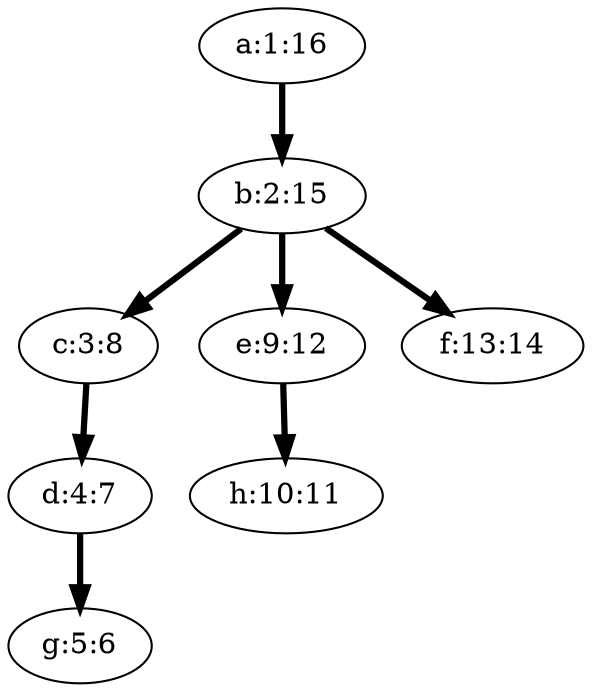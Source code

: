 Digraph {
a [ label="a:1:16" ];
b [ label="b:2:15" ];
c [ label="c:3:8" ];
d [ label="d:4:7" ];
e [ label="e:9:12" ];
f [ label="f:13:14" ];
g [ label="g:5:6" ];
h [ label="h:10:11" ];
a->b[label="", penwidth=3];
b->c[label="", penwidth=3];
b->e[label="", penwidth=3];
b->f[label="", penwidth=3];
c->d[label="", penwidth=3];
d->g[label="", penwidth=3];
e->h[label="", penwidth=3];
}